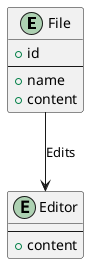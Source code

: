 @startuml
entity "File" {
  + id
  --
  + name
  + content
}

entity "Editor" {
  --
  + content
}

File --> Editor: Edits
@enduml